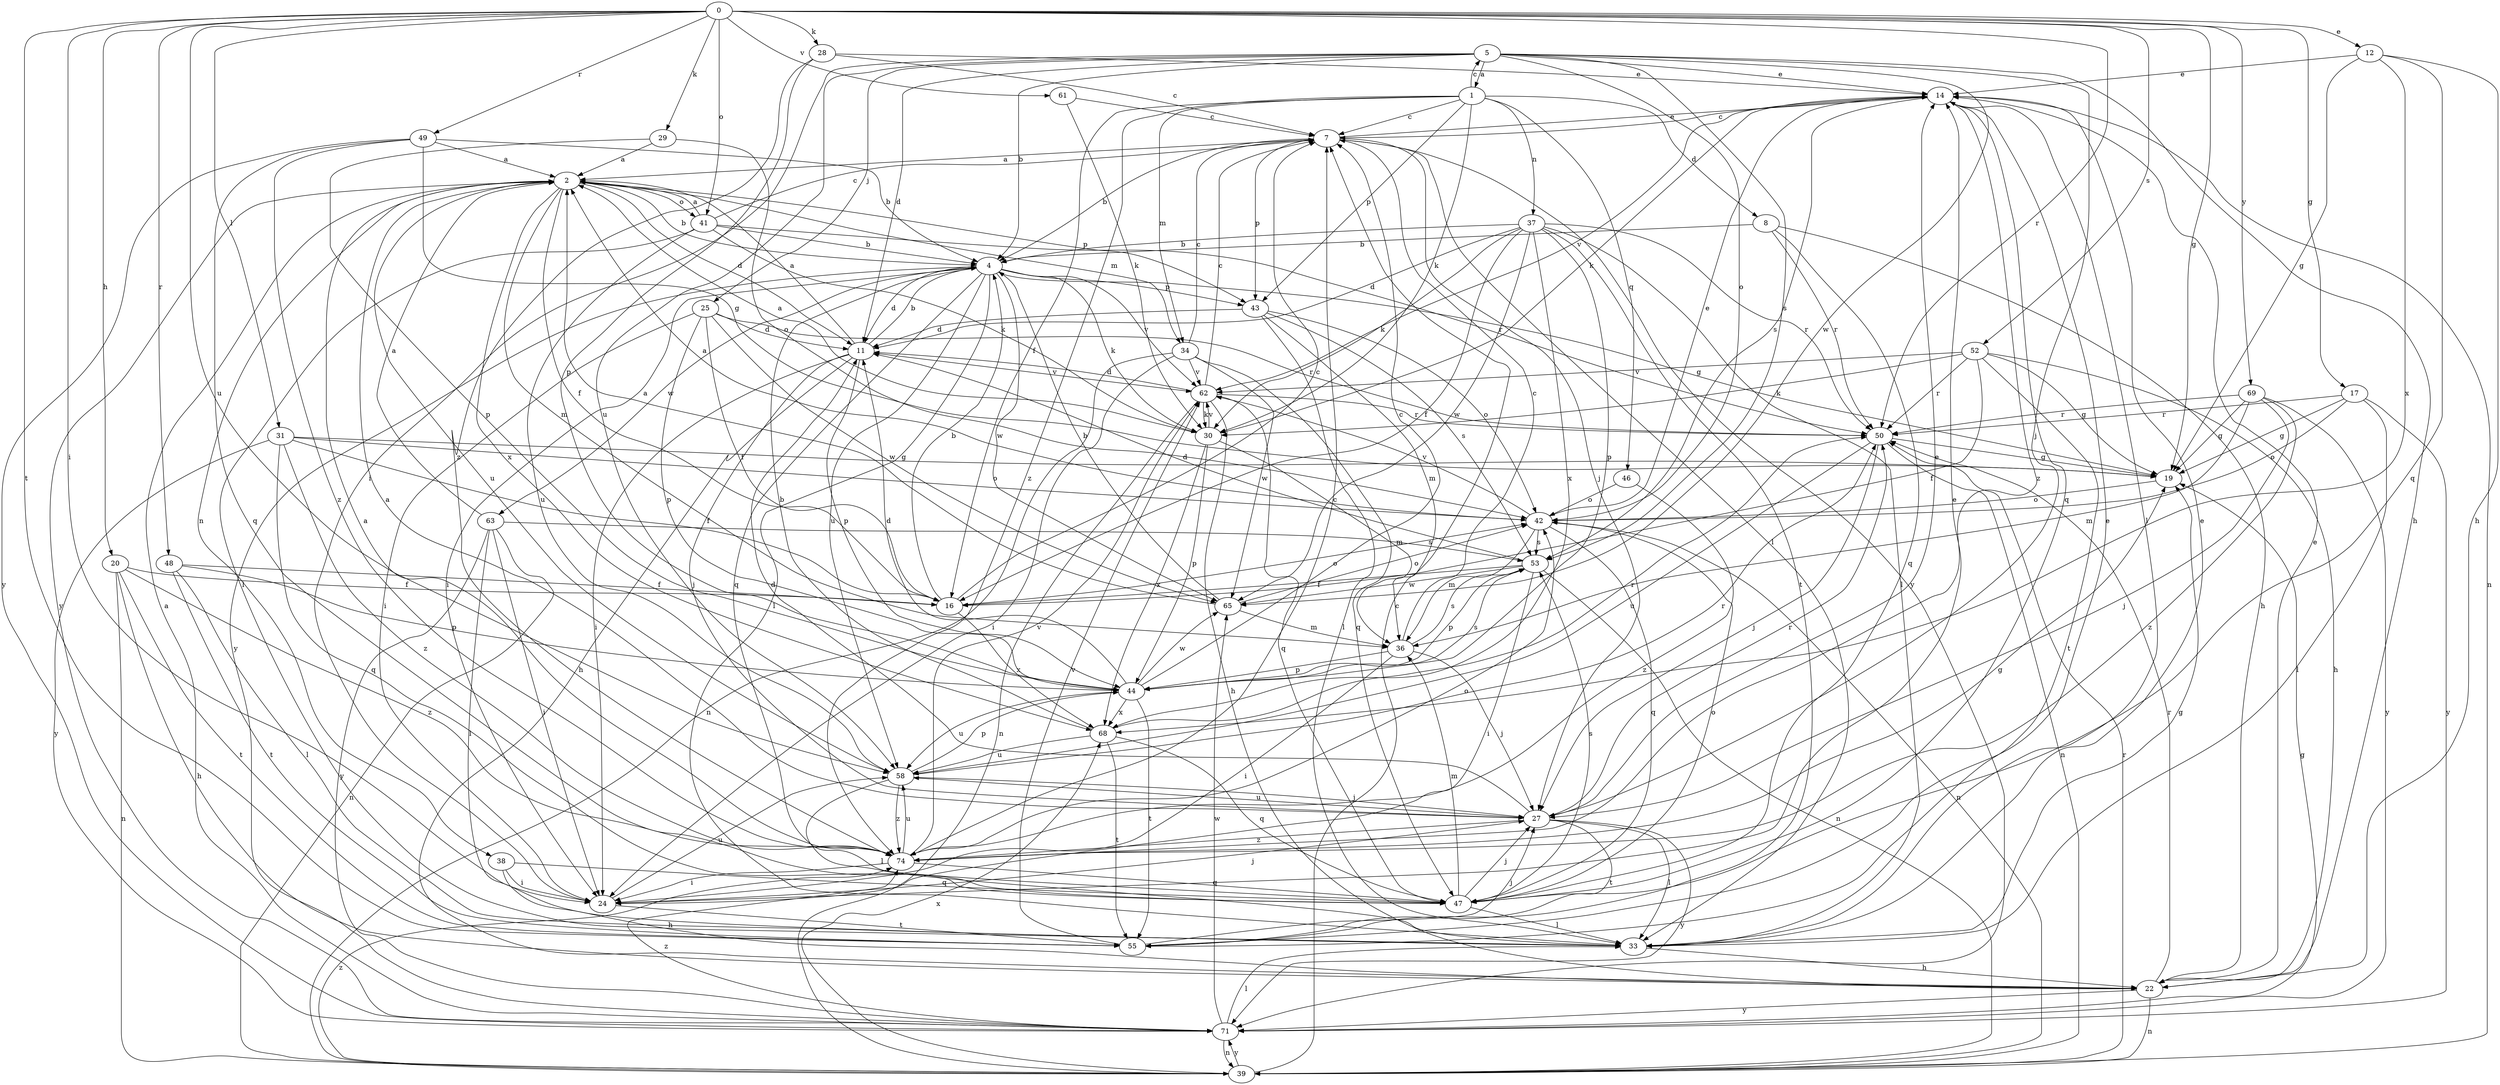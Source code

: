 strict digraph  {
0;
1;
2;
4;
5;
7;
8;
11;
12;
14;
16;
17;
19;
20;
22;
24;
25;
27;
28;
29;
30;
31;
33;
34;
36;
37;
38;
39;
41;
42;
43;
44;
46;
47;
48;
49;
50;
52;
53;
55;
58;
61;
62;
63;
65;
68;
69;
71;
74;
0 -> 12  [label=e];
0 -> 17  [label=g];
0 -> 19  [label=g];
0 -> 20  [label=h];
0 -> 24  [label=i];
0 -> 28  [label=k];
0 -> 29  [label=k];
0 -> 31  [label=l];
0 -> 41  [label=o];
0 -> 48  [label=r];
0 -> 49  [label=r];
0 -> 50  [label=r];
0 -> 52  [label=s];
0 -> 55  [label=t];
0 -> 58  [label=u];
0 -> 61  [label=v];
0 -> 69  [label=y];
1 -> 5  [label=c];
1 -> 7  [label=c];
1 -> 8  [label=d];
1 -> 16  [label=f];
1 -> 30  [label=k];
1 -> 34  [label=m];
1 -> 37  [label=n];
1 -> 43  [label=p];
1 -> 46  [label=q];
1 -> 74  [label=z];
2 -> 4  [label=b];
2 -> 11  [label=d];
2 -> 16  [label=f];
2 -> 34  [label=m];
2 -> 36  [label=m];
2 -> 38  [label=n];
2 -> 41  [label=o];
2 -> 43  [label=p];
2 -> 58  [label=u];
2 -> 68  [label=x];
2 -> 71  [label=y];
4 -> 11  [label=d];
4 -> 19  [label=g];
4 -> 24  [label=i];
4 -> 30  [label=k];
4 -> 33  [label=l];
4 -> 43  [label=p];
4 -> 47  [label=q];
4 -> 58  [label=u];
4 -> 62  [label=v];
4 -> 63  [label=w];
4 -> 65  [label=w];
4 -> 71  [label=y];
5 -> 1  [label=a];
5 -> 4  [label=b];
5 -> 11  [label=d];
5 -> 14  [label=e];
5 -> 22  [label=h];
5 -> 24  [label=i];
5 -> 25  [label=j];
5 -> 27  [label=j];
5 -> 42  [label=o];
5 -> 53  [label=s];
5 -> 58  [label=u];
5 -> 65  [label=w];
7 -> 2  [label=a];
7 -> 4  [label=b];
7 -> 14  [label=e];
7 -> 27  [label=j];
7 -> 33  [label=l];
7 -> 43  [label=p];
7 -> 71  [label=y];
8 -> 4  [label=b];
8 -> 22  [label=h];
8 -> 47  [label=q];
8 -> 50  [label=r];
11 -> 2  [label=a];
11 -> 4  [label=b];
11 -> 22  [label=h];
11 -> 24  [label=i];
11 -> 27  [label=j];
11 -> 44  [label=p];
11 -> 62  [label=v];
12 -> 14  [label=e];
12 -> 19  [label=g];
12 -> 22  [label=h];
12 -> 47  [label=q];
12 -> 68  [label=x];
14 -> 7  [label=c];
14 -> 30  [label=k];
14 -> 33  [label=l];
14 -> 39  [label=n];
14 -> 47  [label=q];
14 -> 53  [label=s];
14 -> 62  [label=v];
14 -> 74  [label=z];
16 -> 4  [label=b];
16 -> 7  [label=c];
16 -> 42  [label=o];
16 -> 68  [label=x];
17 -> 19  [label=g];
17 -> 33  [label=l];
17 -> 42  [label=o];
17 -> 50  [label=r];
17 -> 71  [label=y];
19 -> 42  [label=o];
20 -> 16  [label=f];
20 -> 22  [label=h];
20 -> 39  [label=n];
20 -> 55  [label=t];
20 -> 74  [label=z];
22 -> 14  [label=e];
22 -> 39  [label=n];
22 -> 50  [label=r];
22 -> 71  [label=y];
24 -> 14  [label=e];
24 -> 27  [label=j];
24 -> 55  [label=t];
24 -> 58  [label=u];
25 -> 11  [label=d];
25 -> 16  [label=f];
25 -> 24  [label=i];
25 -> 44  [label=p];
25 -> 50  [label=r];
25 -> 65  [label=w];
27 -> 2  [label=a];
27 -> 11  [label=d];
27 -> 14  [label=e];
27 -> 33  [label=l];
27 -> 50  [label=r];
27 -> 55  [label=t];
27 -> 58  [label=u];
27 -> 71  [label=y];
27 -> 74  [label=z];
28 -> 7  [label=c];
28 -> 14  [label=e];
28 -> 44  [label=p];
28 -> 74  [label=z];
29 -> 2  [label=a];
29 -> 42  [label=o];
29 -> 44  [label=p];
30 -> 2  [label=a];
30 -> 36  [label=m];
30 -> 44  [label=p];
30 -> 62  [label=v];
30 -> 68  [label=x];
31 -> 16  [label=f];
31 -> 19  [label=g];
31 -> 42  [label=o];
31 -> 47  [label=q];
31 -> 71  [label=y];
31 -> 74  [label=z];
33 -> 14  [label=e];
33 -> 19  [label=g];
33 -> 22  [label=h];
34 -> 7  [label=c];
34 -> 24  [label=i];
34 -> 39  [label=n];
34 -> 47  [label=q];
34 -> 62  [label=v];
34 -> 65  [label=w];
36 -> 7  [label=c];
36 -> 24  [label=i];
36 -> 27  [label=j];
36 -> 44  [label=p];
36 -> 53  [label=s];
37 -> 4  [label=b];
37 -> 11  [label=d];
37 -> 16  [label=f];
37 -> 30  [label=k];
37 -> 33  [label=l];
37 -> 44  [label=p];
37 -> 50  [label=r];
37 -> 55  [label=t];
37 -> 65  [label=w];
37 -> 68  [label=x];
38 -> 22  [label=h];
38 -> 24  [label=i];
38 -> 47  [label=q];
39 -> 7  [label=c];
39 -> 50  [label=r];
39 -> 68  [label=x];
39 -> 71  [label=y];
39 -> 74  [label=z];
41 -> 2  [label=a];
41 -> 4  [label=b];
41 -> 7  [label=c];
41 -> 30  [label=k];
41 -> 33  [label=l];
41 -> 50  [label=r];
41 -> 58  [label=u];
42 -> 2  [label=a];
42 -> 14  [label=e];
42 -> 36  [label=m];
42 -> 39  [label=n];
42 -> 47  [label=q];
42 -> 53  [label=s];
42 -> 62  [label=v];
43 -> 11  [label=d];
43 -> 33  [label=l];
43 -> 36  [label=m];
43 -> 42  [label=o];
43 -> 53  [label=s];
44 -> 7  [label=c];
44 -> 11  [label=d];
44 -> 53  [label=s];
44 -> 55  [label=t];
44 -> 58  [label=u];
44 -> 65  [label=w];
44 -> 68  [label=x];
46 -> 42  [label=o];
46 -> 74  [label=z];
47 -> 27  [label=j];
47 -> 33  [label=l];
47 -> 36  [label=m];
47 -> 42  [label=o];
47 -> 53  [label=s];
48 -> 16  [label=f];
48 -> 33  [label=l];
48 -> 44  [label=p];
48 -> 55  [label=t];
49 -> 2  [label=a];
49 -> 4  [label=b];
49 -> 19  [label=g];
49 -> 47  [label=q];
49 -> 71  [label=y];
49 -> 74  [label=z];
50 -> 19  [label=g];
50 -> 27  [label=j];
50 -> 39  [label=n];
50 -> 58  [label=u];
52 -> 16  [label=f];
52 -> 19  [label=g];
52 -> 22  [label=h];
52 -> 30  [label=k];
52 -> 50  [label=r];
52 -> 55  [label=t];
52 -> 62  [label=v];
53 -> 11  [label=d];
53 -> 16  [label=f];
53 -> 24  [label=i];
53 -> 39  [label=n];
53 -> 44  [label=p];
53 -> 65  [label=w];
55 -> 14  [label=e];
55 -> 27  [label=j];
55 -> 62  [label=v];
58 -> 27  [label=j];
58 -> 33  [label=l];
58 -> 44  [label=p];
58 -> 50  [label=r];
58 -> 74  [label=z];
61 -> 7  [label=c];
61 -> 30  [label=k];
62 -> 7  [label=c];
62 -> 11  [label=d];
62 -> 22  [label=h];
62 -> 30  [label=k];
62 -> 39  [label=n];
62 -> 47  [label=q];
62 -> 50  [label=r];
63 -> 2  [label=a];
63 -> 24  [label=i];
63 -> 33  [label=l];
63 -> 39  [label=n];
63 -> 53  [label=s];
63 -> 71  [label=y];
65 -> 2  [label=a];
65 -> 4  [label=b];
65 -> 36  [label=m];
65 -> 42  [label=o];
68 -> 4  [label=b];
68 -> 47  [label=q];
68 -> 50  [label=r];
68 -> 55  [label=t];
68 -> 58  [label=u];
69 -> 19  [label=g];
69 -> 27  [label=j];
69 -> 36  [label=m];
69 -> 50  [label=r];
69 -> 71  [label=y];
69 -> 74  [label=z];
71 -> 2  [label=a];
71 -> 19  [label=g];
71 -> 33  [label=l];
71 -> 39  [label=n];
71 -> 65  [label=w];
71 -> 74  [label=z];
74 -> 2  [label=a];
74 -> 7  [label=c];
74 -> 19  [label=g];
74 -> 24  [label=i];
74 -> 42  [label=o];
74 -> 47  [label=q];
74 -> 58  [label=u];
74 -> 62  [label=v];
}
